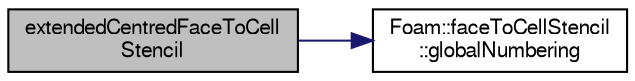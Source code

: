 digraph "extendedCentredFaceToCellStencil"
{
  bgcolor="transparent";
  edge [fontname="FreeSans",fontsize="10",labelfontname="FreeSans",labelfontsize="10"];
  node [fontname="FreeSans",fontsize="10",shape=record];
  rankdir="LR";
  Node0 [label="extendedCentredFaceToCell\lStencil",height=0.2,width=0.4,color="black", fillcolor="grey75", style="filled", fontcolor="black"];
  Node0 -> Node1 [color="midnightblue",fontsize="10",style="solid",fontname="FreeSans"];
  Node1 [label="Foam::faceToCellStencil\l::globalNumbering",height=0.2,width=0.4,color="black",URL="$a22754.html#a1b3e7faa331b6cfc9b657a67b1632928",tooltip="Global numbering for faces. "];
}
